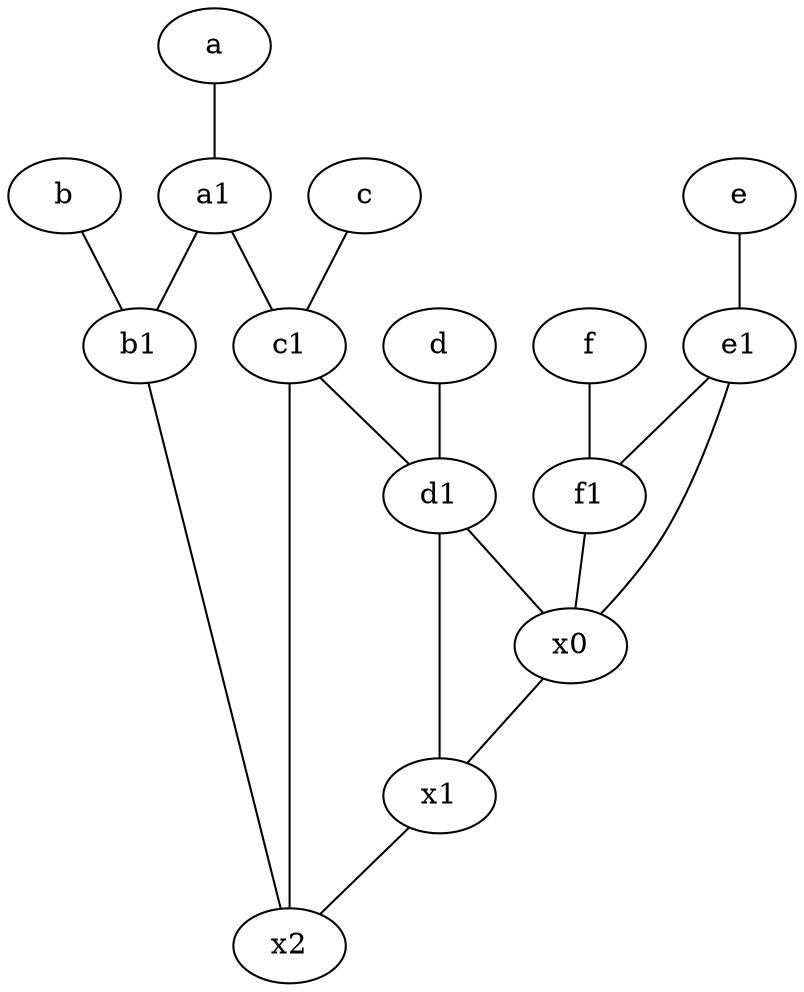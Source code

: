 graph {
	node [labelfontsize=50]
	b1 [labelfontsize=50 pos="9,4!"]
	x2 [labelfontsize=50]
	d [labelfontsize=50 pos="2,5!"]
	x1 [labelfontsize=50]
	d1 [labelfontsize=50 pos="3,5!"]
	e1 [labelfontsize=50 pos="7,7!"]
	a1 [labelfontsize=50 pos="8,3!"]
	x0 [labelfontsize=50]
	a [labelfontsize=50 pos="8,2!"]
	c1 [labelfontsize=50 pos="4.5,3!"]
	b [labelfontsize=50 pos="10,4!"]
	f [labelfontsize=50 pos="3,9!"]
	c [labelfontsize=50 pos="4.5,2!"]
	f1 [labelfontsize=50 pos="3,8!"]
	e [labelfontsize=50 pos="7,9!"]
	b1 -- x2
	e1 -- x0
	d1 -- x0
	c -- c1
	f -- f1
	b -- b1
	c1 -- x2
	e -- e1
	d1 -- x1
	a1 -- c1
	x0 -- x1
	f1 -- x0
	a1 -- b1
	e1 -- f1
	d -- d1
	c1 -- d1
	x1 -- x2
	a -- a1
}
